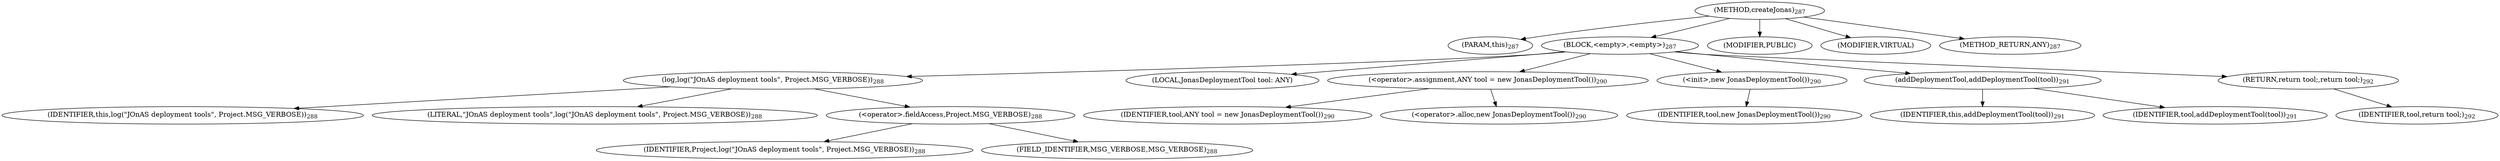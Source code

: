 digraph "createJonas" {  
"370" [label = <(METHOD,createJonas)<SUB>287</SUB>> ]
"50" [label = <(PARAM,this)<SUB>287</SUB>> ]
"371" [label = <(BLOCK,&lt;empty&gt;,&lt;empty&gt;)<SUB>287</SUB>> ]
"372" [label = <(log,log(&quot;JOnAS deployment tools&quot;, Project.MSG_VERBOSE))<SUB>288</SUB>> ]
"49" [label = <(IDENTIFIER,this,log(&quot;JOnAS deployment tools&quot;, Project.MSG_VERBOSE))<SUB>288</SUB>> ]
"373" [label = <(LITERAL,&quot;JOnAS deployment tools&quot;,log(&quot;JOnAS deployment tools&quot;, Project.MSG_VERBOSE))<SUB>288</SUB>> ]
"374" [label = <(&lt;operator&gt;.fieldAccess,Project.MSG_VERBOSE)<SUB>288</SUB>> ]
"375" [label = <(IDENTIFIER,Project,log(&quot;JOnAS deployment tools&quot;, Project.MSG_VERBOSE))<SUB>288</SUB>> ]
"376" [label = <(FIELD_IDENTIFIER,MSG_VERBOSE,MSG_VERBOSE)<SUB>288</SUB>> ]
"52" [label = <(LOCAL,JonasDeploymentTool tool: ANY)> ]
"377" [label = <(&lt;operator&gt;.assignment,ANY tool = new JonasDeploymentTool())<SUB>290</SUB>> ]
"378" [label = <(IDENTIFIER,tool,ANY tool = new JonasDeploymentTool())<SUB>290</SUB>> ]
"379" [label = <(&lt;operator&gt;.alloc,new JonasDeploymentTool())<SUB>290</SUB>> ]
"380" [label = <(&lt;init&gt;,new JonasDeploymentTool())<SUB>290</SUB>> ]
"51" [label = <(IDENTIFIER,tool,new JonasDeploymentTool())<SUB>290</SUB>> ]
"381" [label = <(addDeploymentTool,addDeploymentTool(tool))<SUB>291</SUB>> ]
"53" [label = <(IDENTIFIER,this,addDeploymentTool(tool))<SUB>291</SUB>> ]
"382" [label = <(IDENTIFIER,tool,addDeploymentTool(tool))<SUB>291</SUB>> ]
"383" [label = <(RETURN,return tool;,return tool;)<SUB>292</SUB>> ]
"384" [label = <(IDENTIFIER,tool,return tool;)<SUB>292</SUB>> ]
"385" [label = <(MODIFIER,PUBLIC)> ]
"386" [label = <(MODIFIER,VIRTUAL)> ]
"387" [label = <(METHOD_RETURN,ANY)<SUB>287</SUB>> ]
  "370" -> "50" 
  "370" -> "371" 
  "370" -> "385" 
  "370" -> "386" 
  "370" -> "387" 
  "371" -> "372" 
  "371" -> "52" 
  "371" -> "377" 
  "371" -> "380" 
  "371" -> "381" 
  "371" -> "383" 
  "372" -> "49" 
  "372" -> "373" 
  "372" -> "374" 
  "374" -> "375" 
  "374" -> "376" 
  "377" -> "378" 
  "377" -> "379" 
  "380" -> "51" 
  "381" -> "53" 
  "381" -> "382" 
  "383" -> "384" 
}
